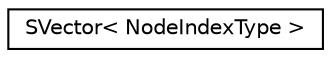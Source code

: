 digraph "Graphical Class Hierarchy"
{
 // LATEX_PDF_SIZE
  edge [fontname="Helvetica",fontsize="10",labelfontname="Helvetica",labelfontsize="10"];
  node [fontname="Helvetica",fontsize="10",shape=record];
  rankdir="LR";
  Node0 [label="SVector\< NodeIndexType \>",height=0.2,width=0.4,color="black", fillcolor="white", style="filled",URL="$classutil_1_1SVector.html",tooltip=" "];
}
